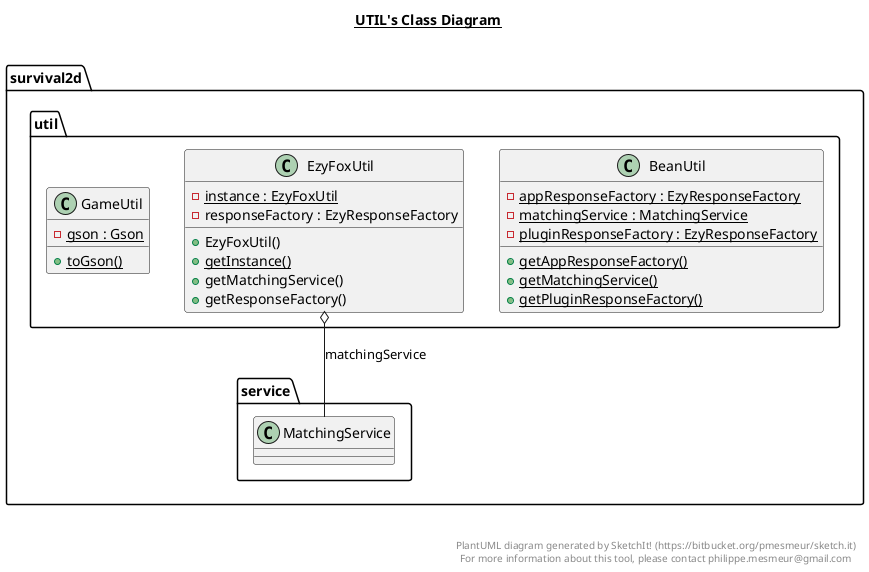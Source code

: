 @startuml

title __UTIL's Class Diagram__\n

  namespace survival2d {
    namespace util {
      class survival2d.util.BeanUtil {
          {static} - appResponseFactory : EzyResponseFactory
          {static} - matchingService : MatchingService
          {static} - pluginResponseFactory : EzyResponseFactory
          {static} + getAppResponseFactory()
          {static} + getMatchingService()
          {static} + getPluginResponseFactory()
      }
    }
  }
  

  namespace survival2d {
    namespace util {
      class survival2d.util.EzyFoxUtil {
          {static} - instance : EzyFoxUtil
          - responseFactory : EzyResponseFactory
          + EzyFoxUtil()
          {static} + getInstance()
          + getMatchingService()
          + getResponseFactory()
      }
    }
  }
  

  namespace survival2d {
    namespace util {
      class survival2d.util.GameUtil {
          {static} - gson : Gson
          {static} + toGson()
      }
    }
  }
  

  survival2d.util.EzyFoxUtil o-- survival2d.service.MatchingService : matchingService


right footer


PlantUML diagram generated by SketchIt! (https://bitbucket.org/pmesmeur/sketch.it)
For more information about this tool, please contact philippe.mesmeur@gmail.com
endfooter

@enduml
